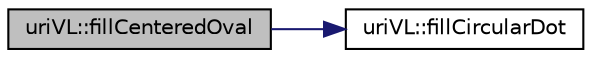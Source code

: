 digraph "uriVL::fillCenteredOval"
{
  edge [fontname="Helvetica",fontsize="10",labelfontname="Helvetica",labelfontsize="10"];
  node [fontname="Helvetica",fontsize="10",shape=record];
  rankdir="LR";
  Node1 [label="uriVL::fillCenteredOval",height=0.2,width=0.4,color="black", fillcolor="grey75", style="filled", fontcolor="black"];
  Node1 -> Node2 [color="midnightblue",fontsize="10",style="solid",fontname="Helvetica"];
  Node2 [label="uriVL::fillCircularDot",height=0.2,width=0.4,color="black", fillcolor="white", style="filled",URL="$namespaceuriVL.html#a98c70e30466f90cdad79fade27c19843",tooltip="Fills a unit circular \"dot\" at the current location. "];
}
